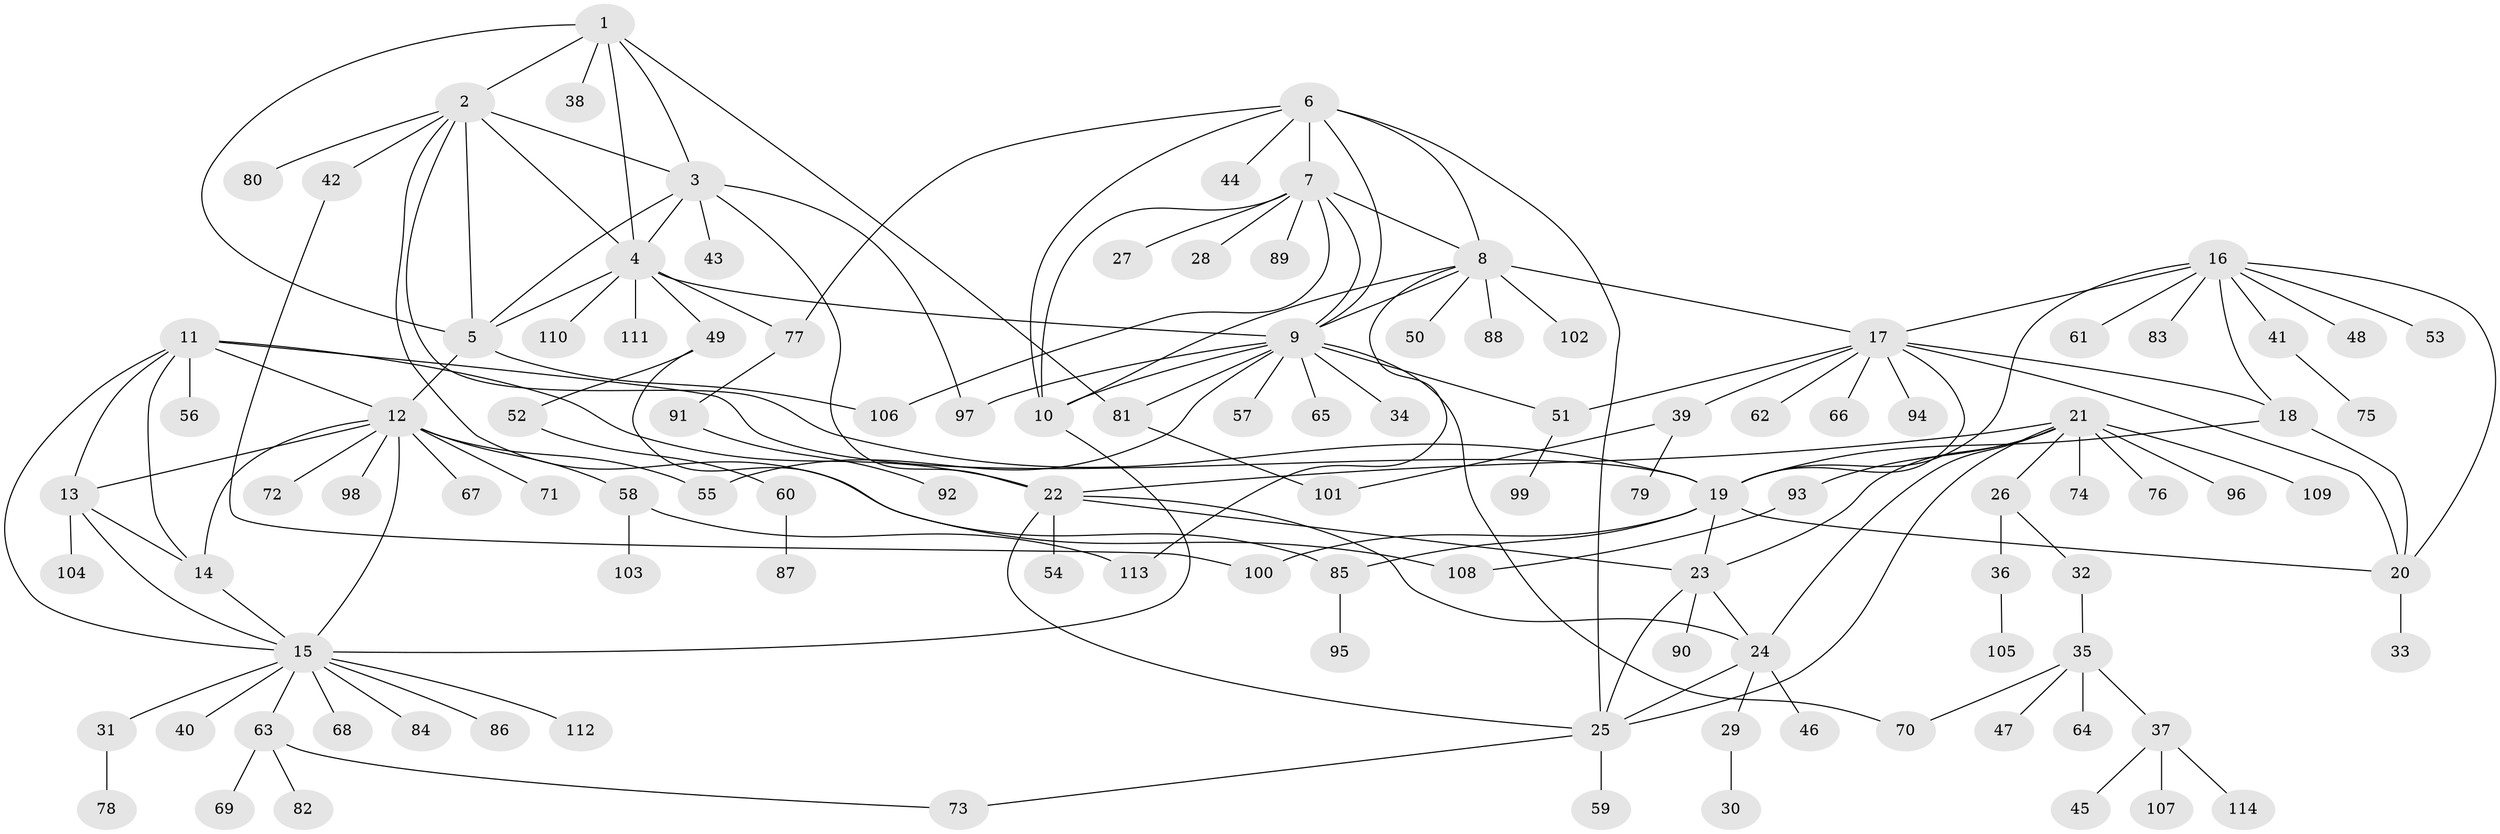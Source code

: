 // Generated by graph-tools (version 1.1) at 2025/37/03/09/25 02:37:14]
// undirected, 114 vertices, 162 edges
graph export_dot {
graph [start="1"]
  node [color=gray90,style=filled];
  1;
  2;
  3;
  4;
  5;
  6;
  7;
  8;
  9;
  10;
  11;
  12;
  13;
  14;
  15;
  16;
  17;
  18;
  19;
  20;
  21;
  22;
  23;
  24;
  25;
  26;
  27;
  28;
  29;
  30;
  31;
  32;
  33;
  34;
  35;
  36;
  37;
  38;
  39;
  40;
  41;
  42;
  43;
  44;
  45;
  46;
  47;
  48;
  49;
  50;
  51;
  52;
  53;
  54;
  55;
  56;
  57;
  58;
  59;
  60;
  61;
  62;
  63;
  64;
  65;
  66;
  67;
  68;
  69;
  70;
  71;
  72;
  73;
  74;
  75;
  76;
  77;
  78;
  79;
  80;
  81;
  82;
  83;
  84;
  85;
  86;
  87;
  88;
  89;
  90;
  91;
  92;
  93;
  94;
  95;
  96;
  97;
  98;
  99;
  100;
  101;
  102;
  103;
  104;
  105;
  106;
  107;
  108;
  109;
  110;
  111;
  112;
  113;
  114;
  1 -- 2;
  1 -- 3;
  1 -- 4;
  1 -- 5;
  1 -- 38;
  1 -- 81;
  2 -- 3;
  2 -- 4;
  2 -- 5;
  2 -- 19;
  2 -- 42;
  2 -- 80;
  2 -- 108;
  3 -- 4;
  3 -- 5;
  3 -- 22;
  3 -- 43;
  3 -- 97;
  4 -- 5;
  4 -- 9;
  4 -- 49;
  4 -- 77;
  4 -- 110;
  4 -- 111;
  5 -- 12;
  5 -- 106;
  6 -- 7;
  6 -- 8;
  6 -- 9;
  6 -- 10;
  6 -- 25;
  6 -- 44;
  6 -- 77;
  7 -- 8;
  7 -- 9;
  7 -- 10;
  7 -- 27;
  7 -- 28;
  7 -- 89;
  7 -- 106;
  8 -- 9;
  8 -- 10;
  8 -- 17;
  8 -- 50;
  8 -- 88;
  8 -- 102;
  8 -- 113;
  9 -- 10;
  9 -- 34;
  9 -- 51;
  9 -- 55;
  9 -- 57;
  9 -- 65;
  9 -- 70;
  9 -- 81;
  9 -- 97;
  10 -- 15;
  11 -- 12;
  11 -- 13;
  11 -- 14;
  11 -- 15;
  11 -- 19;
  11 -- 22;
  11 -- 56;
  12 -- 13;
  12 -- 14;
  12 -- 15;
  12 -- 55;
  12 -- 58;
  12 -- 67;
  12 -- 71;
  12 -- 72;
  12 -- 98;
  13 -- 14;
  13 -- 15;
  13 -- 104;
  14 -- 15;
  15 -- 31;
  15 -- 40;
  15 -- 63;
  15 -- 68;
  15 -- 84;
  15 -- 86;
  15 -- 112;
  16 -- 17;
  16 -- 18;
  16 -- 19;
  16 -- 20;
  16 -- 41;
  16 -- 48;
  16 -- 53;
  16 -- 61;
  16 -- 83;
  17 -- 18;
  17 -- 19;
  17 -- 20;
  17 -- 39;
  17 -- 51;
  17 -- 62;
  17 -- 66;
  17 -- 94;
  18 -- 19;
  18 -- 20;
  19 -- 20;
  19 -- 23;
  19 -- 85;
  19 -- 100;
  20 -- 33;
  21 -- 22;
  21 -- 23;
  21 -- 24;
  21 -- 25;
  21 -- 26;
  21 -- 74;
  21 -- 76;
  21 -- 93;
  21 -- 96;
  21 -- 109;
  22 -- 23;
  22 -- 24;
  22 -- 25;
  22 -- 54;
  23 -- 24;
  23 -- 25;
  23 -- 90;
  24 -- 25;
  24 -- 29;
  24 -- 46;
  25 -- 59;
  25 -- 73;
  26 -- 32;
  26 -- 36;
  29 -- 30;
  31 -- 78;
  32 -- 35;
  35 -- 37;
  35 -- 47;
  35 -- 64;
  35 -- 70;
  36 -- 105;
  37 -- 45;
  37 -- 107;
  37 -- 114;
  39 -- 79;
  39 -- 101;
  41 -- 75;
  42 -- 100;
  49 -- 52;
  49 -- 85;
  51 -- 99;
  52 -- 60;
  58 -- 103;
  58 -- 113;
  60 -- 87;
  63 -- 69;
  63 -- 73;
  63 -- 82;
  77 -- 91;
  81 -- 101;
  85 -- 95;
  91 -- 92;
  93 -- 108;
}
